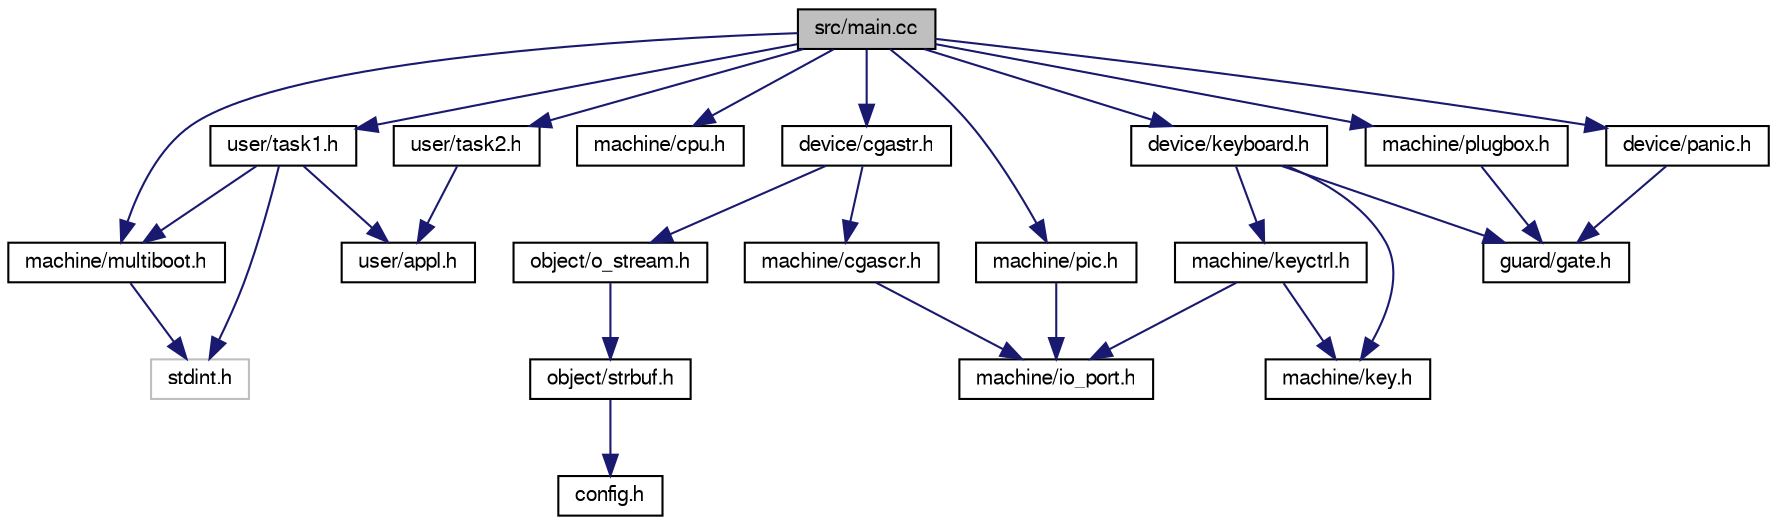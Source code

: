 digraph "src/main.cc"
{
  bgcolor="transparent";
  edge [fontname="FreeSans",fontsize="10",labelfontname="FreeSans",labelfontsize="10"];
  node [fontname="FreeSans",fontsize="10",shape=record];
  Node1 [label="src/main.cc",height=0.2,width=0.4,color="black", fillcolor="grey75", style="filled" fontcolor="black"];
  Node1 -> Node2 [color="midnightblue",fontsize="10",style="solid",fontname="FreeSans"];
  Node2 [label="machine/multiboot.h",height=0.2,width=0.4,color="black",URL="$multiboot_8h.html"];
  Node2 -> Node3 [color="midnightblue",fontsize="10",style="solid",fontname="FreeSans"];
  Node3 [label="stdint.h",height=0.2,width=0.4,color="grey75"];
  Node1 -> Node4 [color="midnightblue",fontsize="10",style="solid",fontname="FreeSans"];
  Node4 [label="machine/cpu.h",height=0.2,width=0.4,color="black",URL="$machine_2cpu_8h.html"];
  Node1 -> Node5 [color="midnightblue",fontsize="10",style="solid",fontname="FreeSans"];
  Node5 [label="machine/pic.h",height=0.2,width=0.4,color="black",URL="$machine_2pic_8h.html"];
  Node5 -> Node6 [color="midnightblue",fontsize="10",style="solid",fontname="FreeSans"];
  Node6 [label="machine/io_port.h",height=0.2,width=0.4,color="black",URL="$io__port_8h.html"];
  Node1 -> Node7 [color="midnightblue",fontsize="10",style="solid",fontname="FreeSans"];
  Node7 [label="machine/plugbox.h",height=0.2,width=0.4,color="black",URL="$machine_2plugbox_8h.html"];
  Node7 -> Node8 [color="midnightblue",fontsize="10",style="solid",fontname="FreeSans"];
  Node8 [label="guard/gate.h",height=0.2,width=0.4,color="black",URL="$gate_8h.html"];
  Node1 -> Node9 [color="midnightblue",fontsize="10",style="solid",fontname="FreeSans"];
  Node9 [label="device/keyboard.h",height=0.2,width=0.4,color="black",URL="$device_2keyboard_8h.html"];
  Node9 -> Node10 [color="midnightblue",fontsize="10",style="solid",fontname="FreeSans"];
  Node10 [label="machine/keyctrl.h",height=0.2,width=0.4,color="black",URL="$keyctrl_8h.html"];
  Node10 -> Node6 [color="midnightblue",fontsize="10",style="solid",fontname="FreeSans"];
  Node10 -> Node11 [color="midnightblue",fontsize="10",style="solid",fontname="FreeSans"];
  Node11 [label="machine/key.h",height=0.2,width=0.4,color="black",URL="$key_8h.html"];
  Node9 -> Node8 [color="midnightblue",fontsize="10",style="solid",fontname="FreeSans"];
  Node9 -> Node11 [color="midnightblue",fontsize="10",style="solid",fontname="FreeSans"];
  Node1 -> Node12 [color="midnightblue",fontsize="10",style="solid",fontname="FreeSans"];
  Node12 [label="device/cgastr.h",height=0.2,width=0.4,color="black",URL="$cgastr_8h.html"];
  Node12 -> Node13 [color="midnightblue",fontsize="10",style="solid",fontname="FreeSans"];
  Node13 [label="object/o_stream.h",height=0.2,width=0.4,color="black",URL="$o__stream_8h.html"];
  Node13 -> Node14 [color="midnightblue",fontsize="10",style="solid",fontname="FreeSans"];
  Node14 [label="object/strbuf.h",height=0.2,width=0.4,color="black",URL="$strbuf_8h.html"];
  Node14 -> Node15 [color="midnightblue",fontsize="10",style="solid",fontname="FreeSans"];
  Node15 [label="config.h",height=0.2,width=0.4,color="black",URL="$config_8h.html",tooltip="verschiedene defines für Einstellungen"];
  Node12 -> Node16 [color="midnightblue",fontsize="10",style="solid",fontname="FreeSans"];
  Node16 [label="machine/cgascr.h",height=0.2,width=0.4,color="black",URL="$cgascr_8h.html"];
  Node16 -> Node6 [color="midnightblue",fontsize="10",style="solid",fontname="FreeSans"];
  Node1 -> Node17 [color="midnightblue",fontsize="10",style="solid",fontname="FreeSans"];
  Node17 [label="device/panic.h",height=0.2,width=0.4,color="black",URL="$device_2panic_8h.html"];
  Node17 -> Node8 [color="midnightblue",fontsize="10",style="solid",fontname="FreeSans"];
  Node1 -> Node18 [color="midnightblue",fontsize="10",style="solid",fontname="FreeSans"];
  Node18 [label="user/task1.h",height=0.2,width=0.4,color="black",URL="$task1_8h.html",tooltip="Klassendeklaration für erste Aufgabe."];
  Node18 -> Node2 [color="midnightblue",fontsize="10",style="solid",fontname="FreeSans"];
  Node18 -> Node19 [color="midnightblue",fontsize="10",style="solid",fontname="FreeSans"];
  Node19 [label="user/appl.h",height=0.2,width=0.4,color="black",URL="$appl_8h.html",tooltip="Grundklasse für Anwendungen, für die einzelnen Aufgaben benötigt."];
  Node18 -> Node3 [color="midnightblue",fontsize="10",style="solid",fontname="FreeSans"];
  Node1 -> Node20 [color="midnightblue",fontsize="10",style="solid",fontname="FreeSans"];
  Node20 [label="user/task2.h",height=0.2,width=0.4,color="black",URL="$task2_8h.html"];
  Node20 -> Node19 [color="midnightblue",fontsize="10",style="solid",fontname="FreeSans"];
}
